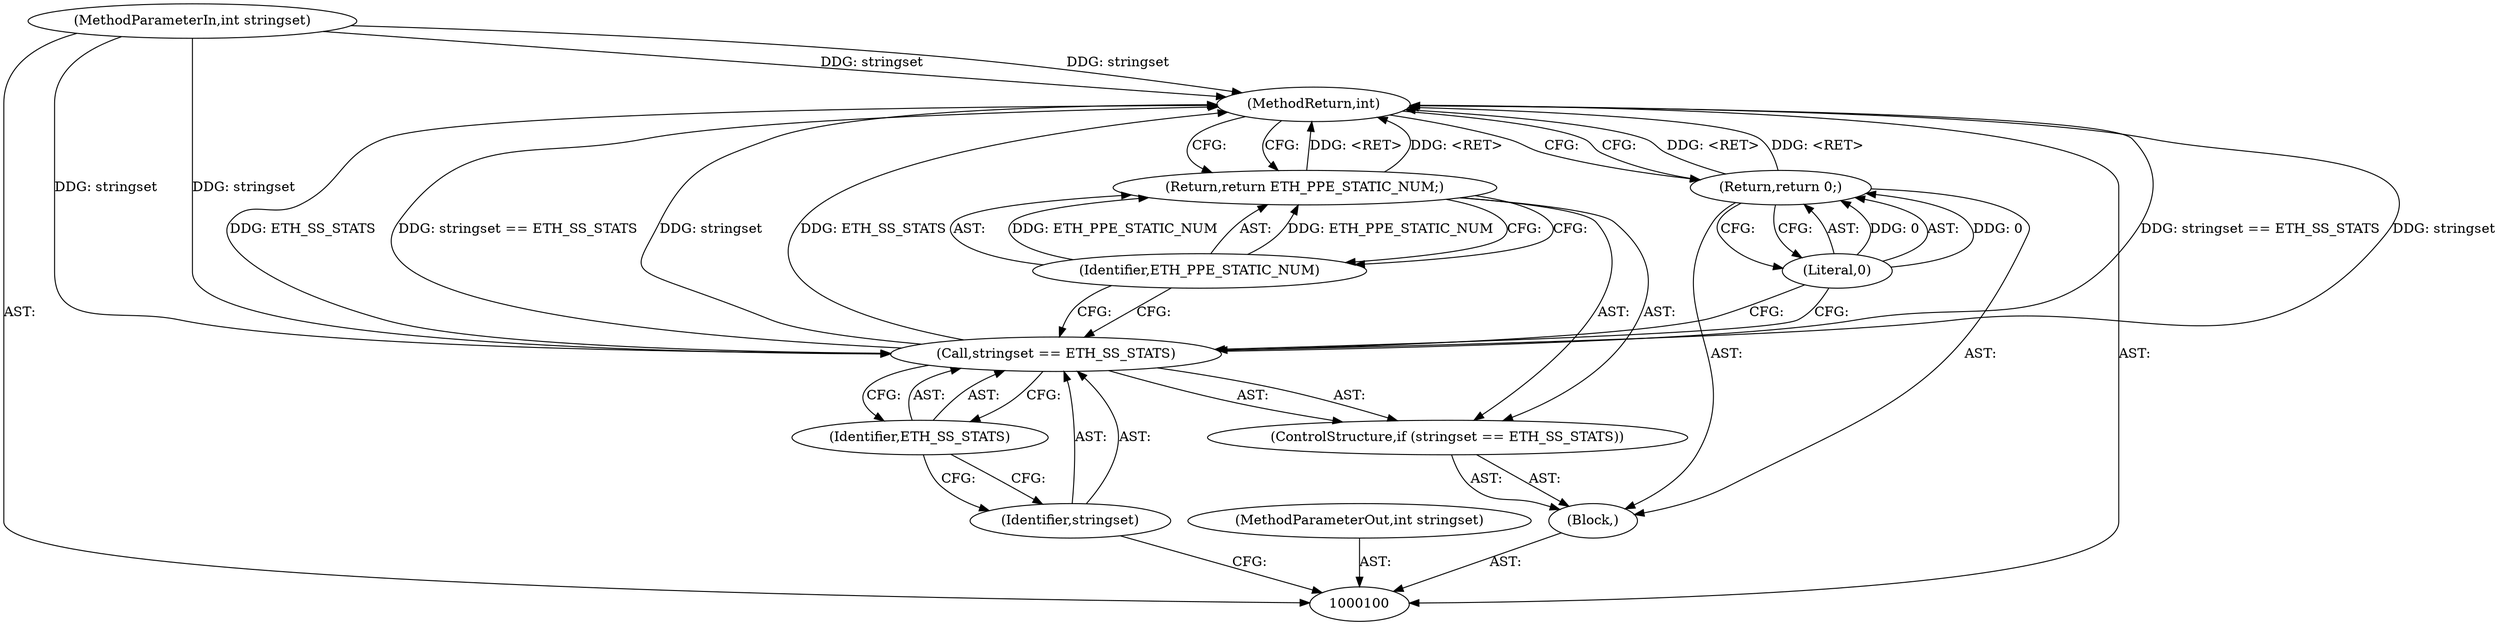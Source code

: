 digraph "1_linux_412b65d15a7f8a93794653968308fc100f2aa87c_0" {
"1000111" [label="(MethodReturn,int)"];
"1000101" [label="(MethodParameterIn,int stringset)"];
"1000121" [label="(MethodParameterOut,int stringset)"];
"1000102" [label="(Block,)"];
"1000103" [label="(ControlStructure,if (stringset == ETH_SS_STATS))"];
"1000106" [label="(Identifier,ETH_SS_STATS)"];
"1000104" [label="(Call,stringset == ETH_SS_STATS)"];
"1000105" [label="(Identifier,stringset)"];
"1000108" [label="(Identifier,ETH_PPE_STATIC_NUM)"];
"1000107" [label="(Return,return ETH_PPE_STATIC_NUM;)"];
"1000109" [label="(Return,return 0;)"];
"1000110" [label="(Literal,0)"];
"1000111" -> "1000100"  [label="AST: "];
"1000111" -> "1000107"  [label="CFG: "];
"1000111" -> "1000109"  [label="CFG: "];
"1000104" -> "1000111"  [label="DDG: stringset == ETH_SS_STATS"];
"1000104" -> "1000111"  [label="DDG: stringset"];
"1000104" -> "1000111"  [label="DDG: ETH_SS_STATS"];
"1000101" -> "1000111"  [label="DDG: stringset"];
"1000109" -> "1000111"  [label="DDG: <RET>"];
"1000107" -> "1000111"  [label="DDG: <RET>"];
"1000101" -> "1000100"  [label="AST: "];
"1000101" -> "1000111"  [label="DDG: stringset"];
"1000101" -> "1000104"  [label="DDG: stringset"];
"1000121" -> "1000100"  [label="AST: "];
"1000102" -> "1000100"  [label="AST: "];
"1000103" -> "1000102"  [label="AST: "];
"1000109" -> "1000102"  [label="AST: "];
"1000103" -> "1000102"  [label="AST: "];
"1000104" -> "1000103"  [label="AST: "];
"1000107" -> "1000103"  [label="AST: "];
"1000106" -> "1000104"  [label="AST: "];
"1000106" -> "1000105"  [label="CFG: "];
"1000104" -> "1000106"  [label="CFG: "];
"1000104" -> "1000103"  [label="AST: "];
"1000104" -> "1000106"  [label="CFG: "];
"1000105" -> "1000104"  [label="AST: "];
"1000106" -> "1000104"  [label="AST: "];
"1000108" -> "1000104"  [label="CFG: "];
"1000110" -> "1000104"  [label="CFG: "];
"1000104" -> "1000111"  [label="DDG: stringset == ETH_SS_STATS"];
"1000104" -> "1000111"  [label="DDG: stringset"];
"1000104" -> "1000111"  [label="DDG: ETH_SS_STATS"];
"1000101" -> "1000104"  [label="DDG: stringset"];
"1000105" -> "1000104"  [label="AST: "];
"1000105" -> "1000100"  [label="CFG: "];
"1000106" -> "1000105"  [label="CFG: "];
"1000108" -> "1000107"  [label="AST: "];
"1000108" -> "1000104"  [label="CFG: "];
"1000107" -> "1000108"  [label="CFG: "];
"1000108" -> "1000107"  [label="DDG: ETH_PPE_STATIC_NUM"];
"1000107" -> "1000103"  [label="AST: "];
"1000107" -> "1000108"  [label="CFG: "];
"1000108" -> "1000107"  [label="AST: "];
"1000111" -> "1000107"  [label="CFG: "];
"1000107" -> "1000111"  [label="DDG: <RET>"];
"1000108" -> "1000107"  [label="DDG: ETH_PPE_STATIC_NUM"];
"1000109" -> "1000102"  [label="AST: "];
"1000109" -> "1000110"  [label="CFG: "];
"1000110" -> "1000109"  [label="AST: "];
"1000111" -> "1000109"  [label="CFG: "];
"1000109" -> "1000111"  [label="DDG: <RET>"];
"1000110" -> "1000109"  [label="DDG: 0"];
"1000110" -> "1000109"  [label="AST: "];
"1000110" -> "1000104"  [label="CFG: "];
"1000109" -> "1000110"  [label="CFG: "];
"1000110" -> "1000109"  [label="DDG: 0"];
}
